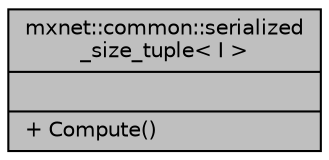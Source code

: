 digraph "mxnet::common::serialized_size_tuple&lt; I &gt;"
{
  edge [fontname="Helvetica",fontsize="10",labelfontname="Helvetica",labelfontsize="10"];
  node [fontname="Helvetica",fontsize="10",shape=record];
  Node1 [label="{mxnet::common::serialized\l_size_tuple\< I \>\n||+ Compute()\l}",height=0.2,width=0.4,color="black", fillcolor="grey75", style="filled", fontcolor="black"];
}
